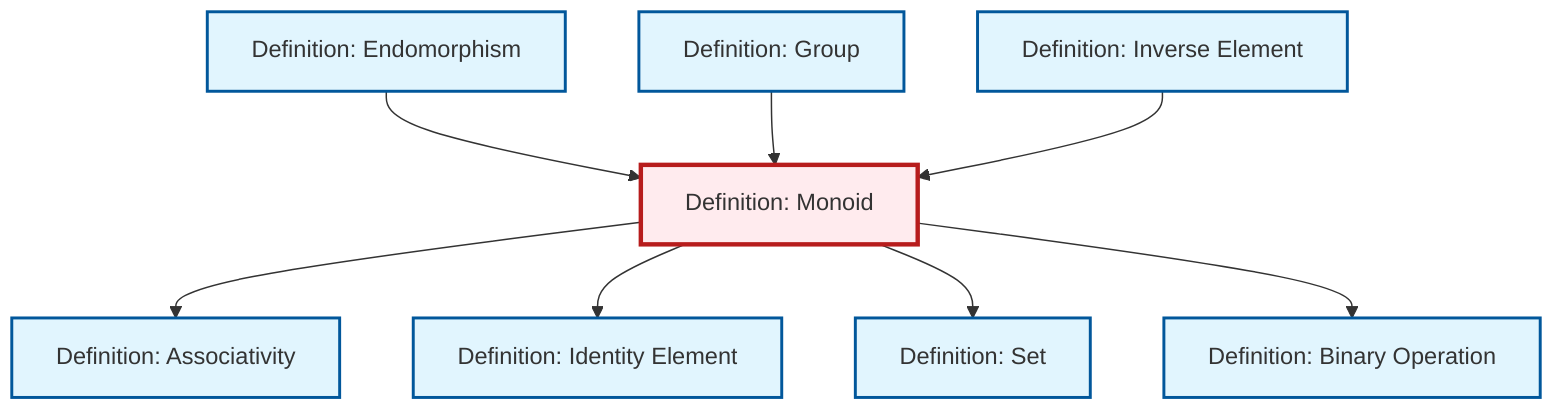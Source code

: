 graph TD
    classDef definition fill:#e1f5fe,stroke:#01579b,stroke-width:2px
    classDef theorem fill:#f3e5f5,stroke:#4a148c,stroke-width:2px
    classDef axiom fill:#fff3e0,stroke:#e65100,stroke-width:2px
    classDef example fill:#e8f5e9,stroke:#1b5e20,stroke-width:2px
    classDef current fill:#ffebee,stroke:#b71c1c,stroke-width:3px
    def-monoid["Definition: Monoid"]:::definition
    def-endomorphism["Definition: Endomorphism"]:::definition
    def-group["Definition: Group"]:::definition
    def-set["Definition: Set"]:::definition
    def-associativity["Definition: Associativity"]:::definition
    def-inverse-element["Definition: Inverse Element"]:::definition
    def-identity-element["Definition: Identity Element"]:::definition
    def-binary-operation["Definition: Binary Operation"]:::definition
    def-monoid --> def-associativity
    def-endomorphism --> def-monoid
    def-monoid --> def-identity-element
    def-group --> def-monoid
    def-inverse-element --> def-monoid
    def-monoid --> def-set
    def-monoid --> def-binary-operation
    class def-monoid current